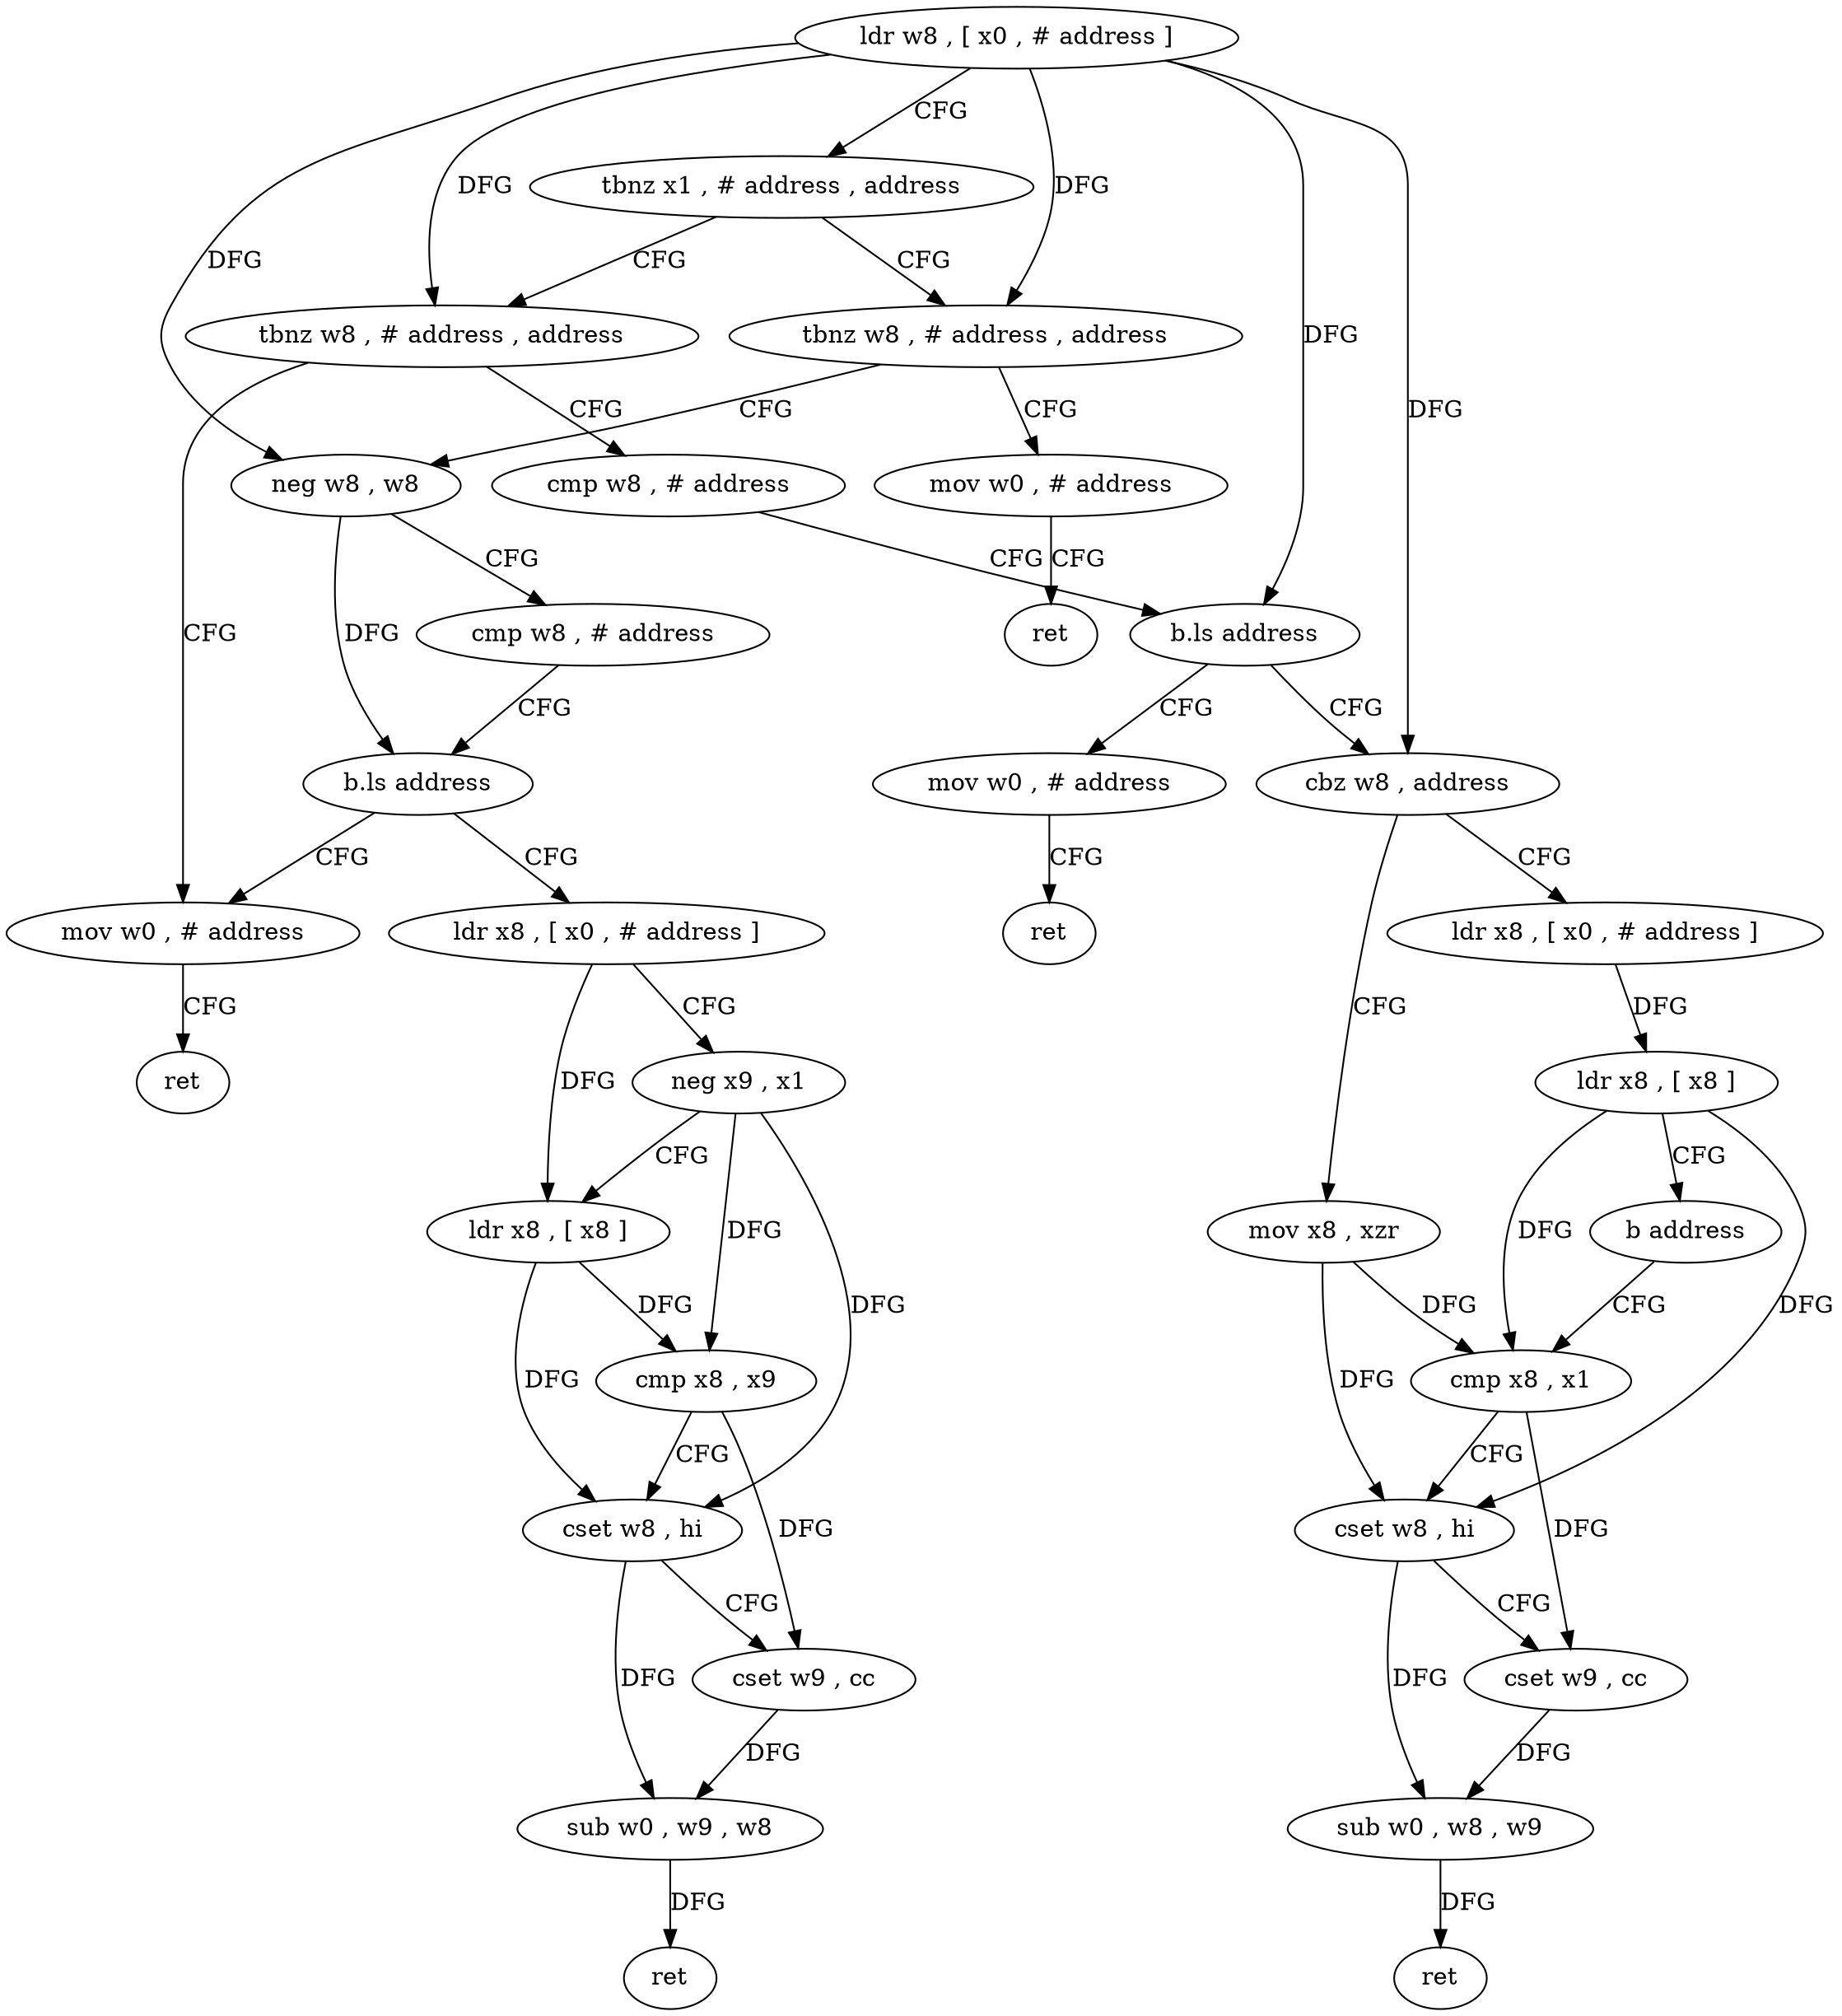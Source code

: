 digraph "func" {
"4227652" [label = "ldr w8 , [ x0 , # address ]" ]
"4227656" [label = "tbnz x1 , # address , address" ]
"4227680" [label = "tbnz w8 , # address , address" ]
"4227660" [label = "tbnz w8 , # address , address" ]
"4227708" [label = "neg w8 , w8" ]
"4227684" [label = "mov w0 , # address" ]
"4227720" [label = "mov w0 , # address" ]
"4227664" [label = "cmp w8 , # address" ]
"4227712" [label = "cmp w8 , # address" ]
"4227716" [label = "b.ls address" ]
"4227752" [label = "ldr x8 , [ x0 , # address ]" ]
"4227688" [label = "ret" ]
"4227724" [label = "ret" ]
"4227668" [label = "b.ls address" ]
"4227692" [label = "cbz w8 , address" ]
"4227672" [label = "mov w0 , # address" ]
"4227756" [label = "neg x9 , x1" ]
"4227760" [label = "ldr x8 , [ x8 ]" ]
"4227764" [label = "cmp x8 , x9" ]
"4227768" [label = "cset w8 , hi" ]
"4227772" [label = "cset w9 , cc" ]
"4227776" [label = "sub w0 , w9 , w8" ]
"4227780" [label = "ret" ]
"4227728" [label = "mov x8 , xzr" ]
"4227696" [label = "ldr x8 , [ x0 , # address ]" ]
"4227676" [label = "ret" ]
"4227732" [label = "cmp x8 , x1" ]
"4227700" [label = "ldr x8 , [ x8 ]" ]
"4227704" [label = "b address" ]
"4227736" [label = "cset w8 , hi" ]
"4227740" [label = "cset w9 , cc" ]
"4227744" [label = "sub w0 , w8 , w9" ]
"4227748" [label = "ret" ]
"4227652" -> "4227656" [ label = "CFG" ]
"4227652" -> "4227680" [ label = "DFG" ]
"4227652" -> "4227660" [ label = "DFG" ]
"4227652" -> "4227708" [ label = "DFG" ]
"4227652" -> "4227668" [ label = "DFG" ]
"4227652" -> "4227692" [ label = "DFG" ]
"4227656" -> "4227680" [ label = "CFG" ]
"4227656" -> "4227660" [ label = "CFG" ]
"4227680" -> "4227708" [ label = "CFG" ]
"4227680" -> "4227684" [ label = "CFG" ]
"4227660" -> "4227720" [ label = "CFG" ]
"4227660" -> "4227664" [ label = "CFG" ]
"4227708" -> "4227712" [ label = "CFG" ]
"4227708" -> "4227716" [ label = "DFG" ]
"4227684" -> "4227688" [ label = "CFG" ]
"4227720" -> "4227724" [ label = "CFG" ]
"4227664" -> "4227668" [ label = "CFG" ]
"4227712" -> "4227716" [ label = "CFG" ]
"4227716" -> "4227752" [ label = "CFG" ]
"4227716" -> "4227720" [ label = "CFG" ]
"4227752" -> "4227756" [ label = "CFG" ]
"4227752" -> "4227760" [ label = "DFG" ]
"4227668" -> "4227692" [ label = "CFG" ]
"4227668" -> "4227672" [ label = "CFG" ]
"4227692" -> "4227728" [ label = "CFG" ]
"4227692" -> "4227696" [ label = "CFG" ]
"4227672" -> "4227676" [ label = "CFG" ]
"4227756" -> "4227760" [ label = "CFG" ]
"4227756" -> "4227764" [ label = "DFG" ]
"4227756" -> "4227768" [ label = "DFG" ]
"4227760" -> "4227764" [ label = "DFG" ]
"4227760" -> "4227768" [ label = "DFG" ]
"4227764" -> "4227768" [ label = "CFG" ]
"4227764" -> "4227772" [ label = "DFG" ]
"4227768" -> "4227772" [ label = "CFG" ]
"4227768" -> "4227776" [ label = "DFG" ]
"4227772" -> "4227776" [ label = "DFG" ]
"4227776" -> "4227780" [ label = "DFG" ]
"4227728" -> "4227732" [ label = "DFG" ]
"4227728" -> "4227736" [ label = "DFG" ]
"4227696" -> "4227700" [ label = "DFG" ]
"4227732" -> "4227736" [ label = "CFG" ]
"4227732" -> "4227740" [ label = "DFG" ]
"4227700" -> "4227704" [ label = "CFG" ]
"4227700" -> "4227732" [ label = "DFG" ]
"4227700" -> "4227736" [ label = "DFG" ]
"4227704" -> "4227732" [ label = "CFG" ]
"4227736" -> "4227740" [ label = "CFG" ]
"4227736" -> "4227744" [ label = "DFG" ]
"4227740" -> "4227744" [ label = "DFG" ]
"4227744" -> "4227748" [ label = "DFG" ]
}
